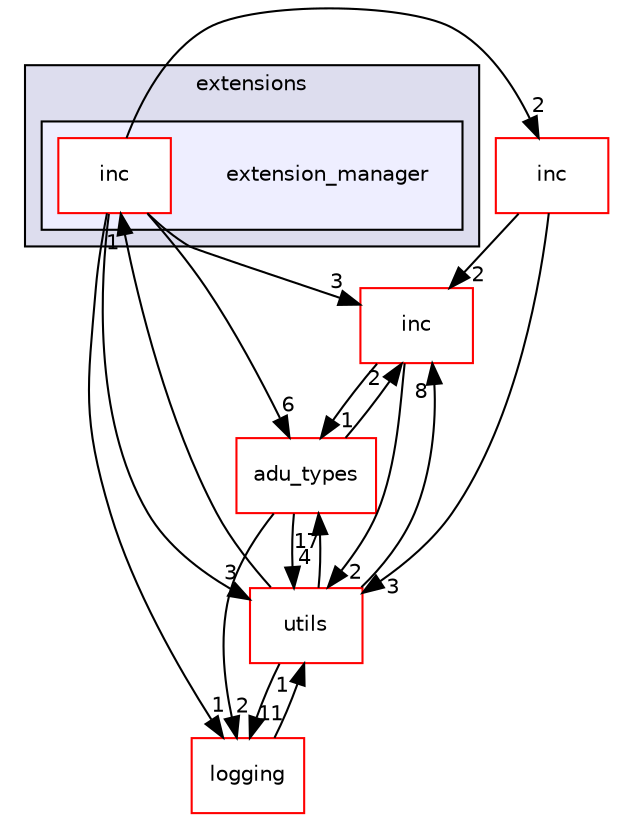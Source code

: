 digraph "src/extensions/extension_manager" {
  compound=true
  node [ fontsize="10", fontname="Helvetica"];
  edge [ labelfontsize="10", labelfontname="Helvetica"];
  subgraph clusterdir_40c73bf2095fd0473b1b85ccdcac2768 {
    graph [ bgcolor="#ddddee", pencolor="black", label="extensions" fontname="Helvetica", fontsize="10", URL="dir_40c73bf2095fd0473b1b85ccdcac2768.html"]
  subgraph clusterdir_76edb0a872d73d4312979d52eefe6155 {
    graph [ bgcolor="#eeeeff", pencolor="black", label="" URL="dir_76edb0a872d73d4312979d52eefe6155.html"];
    dir_76edb0a872d73d4312979d52eefe6155 [shape=plaintext label="extension_manager"];
    dir_899544d40602d3d76007dc8bc948f4e7 [shape=box label="inc" color="red" fillcolor="white" style="filled" URL="dir_899544d40602d3d76007dc8bc948f4e7.html"];
  }
  }
  dir_5ec935d27ce007f1101fc862d8e60cc5 [shape=box label="inc" fillcolor="white" style="filled" color="red" URL="dir_5ec935d27ce007f1101fc862d8e60cc5.html"];
  dir_6bc6ad22483805bbbda55258ad2a62ea [shape=box label="inc" fillcolor="white" style="filled" color="red" URL="dir_6bc6ad22483805bbbda55258ad2a62ea.html"];
  dir_2fa9b52a3673ed0f8fcfc3f4f3ae93e3 [shape=box label="adu_types" fillcolor="white" style="filled" color="red" URL="dir_2fa9b52a3673ed0f8fcfc3f4f3ae93e3.html"];
  dir_b3320b59a4aa4a7431bc8488b87009bf [shape=box label="logging" fillcolor="white" style="filled" color="red" URL="dir_b3320b59a4aa4a7431bc8488b87009bf.html"];
  dir_313caf1132e152dd9b58bea13a4052ca [shape=box label="utils" fillcolor="white" style="filled" color="red" URL="dir_313caf1132e152dd9b58bea13a4052ca.html"];
  dir_899544d40602d3d76007dc8bc948f4e7->dir_5ec935d27ce007f1101fc862d8e60cc5 [headlabel="2", labeldistance=1.5 headhref="dir_000114_000116.html"];
  dir_899544d40602d3d76007dc8bc948f4e7->dir_6bc6ad22483805bbbda55258ad2a62ea [headlabel="3", labeldistance=1.5 headhref="dir_000114_000137.html"];
  dir_899544d40602d3d76007dc8bc948f4e7->dir_2fa9b52a3673ed0f8fcfc3f4f3ae93e3 [headlabel="6", labeldistance=1.5 headhref="dir_000114_000003.html"];
  dir_899544d40602d3d76007dc8bc948f4e7->dir_b3320b59a4aa4a7431bc8488b87009bf [headlabel="1", labeldistance=1.5 headhref="dir_000114_000143.html"];
  dir_899544d40602d3d76007dc8bc948f4e7->dir_313caf1132e152dd9b58bea13a4052ca [headlabel="3", labeldistance=1.5 headhref="dir_000114_000154.html"];
  dir_5ec935d27ce007f1101fc862d8e60cc5->dir_6bc6ad22483805bbbda55258ad2a62ea [headlabel="2", labeldistance=1.5 headhref="dir_000116_000137.html"];
  dir_5ec935d27ce007f1101fc862d8e60cc5->dir_313caf1132e152dd9b58bea13a4052ca [headlabel="3", labeldistance=1.5 headhref="dir_000116_000154.html"];
  dir_6bc6ad22483805bbbda55258ad2a62ea->dir_2fa9b52a3673ed0f8fcfc3f4f3ae93e3 [headlabel="1", labeldistance=1.5 headhref="dir_000137_000003.html"];
  dir_6bc6ad22483805bbbda55258ad2a62ea->dir_313caf1132e152dd9b58bea13a4052ca [headlabel="2", labeldistance=1.5 headhref="dir_000137_000154.html"];
  dir_2fa9b52a3673ed0f8fcfc3f4f3ae93e3->dir_6bc6ad22483805bbbda55258ad2a62ea [headlabel="2", labeldistance=1.5 headhref="dir_000003_000137.html"];
  dir_2fa9b52a3673ed0f8fcfc3f4f3ae93e3->dir_b3320b59a4aa4a7431bc8488b87009bf [headlabel="2", labeldistance=1.5 headhref="dir_000003_000143.html"];
  dir_2fa9b52a3673ed0f8fcfc3f4f3ae93e3->dir_313caf1132e152dd9b58bea13a4052ca [headlabel="4", labeldistance=1.5 headhref="dir_000003_000154.html"];
  dir_b3320b59a4aa4a7431bc8488b87009bf->dir_313caf1132e152dd9b58bea13a4052ca [headlabel="1", labeldistance=1.5 headhref="dir_000143_000154.html"];
  dir_313caf1132e152dd9b58bea13a4052ca->dir_899544d40602d3d76007dc8bc948f4e7 [headlabel="1", labeldistance=1.5 headhref="dir_000154_000114.html"];
  dir_313caf1132e152dd9b58bea13a4052ca->dir_6bc6ad22483805bbbda55258ad2a62ea [headlabel="8", labeldistance=1.5 headhref="dir_000154_000137.html"];
  dir_313caf1132e152dd9b58bea13a4052ca->dir_2fa9b52a3673ed0f8fcfc3f4f3ae93e3 [headlabel="17", labeldistance=1.5 headhref="dir_000154_000003.html"];
  dir_313caf1132e152dd9b58bea13a4052ca->dir_b3320b59a4aa4a7431bc8488b87009bf [headlabel="11", labeldistance=1.5 headhref="dir_000154_000143.html"];
}
